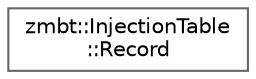 digraph "Graphical Class Hierarchy"
{
 // LATEX_PDF_SIZE
  bgcolor="transparent";
  edge [fontname=Helvetica,fontsize=10,labelfontname=Helvetica,labelfontsize=10];
  node [fontname=Helvetica,fontsize=10,shape=box,height=0.2,width=0.4];
  rankdir="LR";
  Node0 [id="Node000000",label="zmbt::InjectionTable\l::Record",height=0.2,width=0.4,color="grey40", fillcolor="white", style="filled",URL="$structzmbt_1_1InjectionTable_1_1Record.html",tooltip=" "];
}
